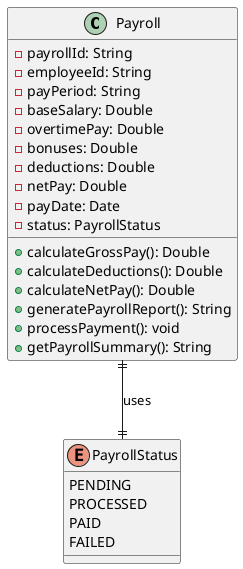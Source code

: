 @startuml Payroll Class

class Payroll {
    - payrollId: String
    - employeeId: String
    - payPeriod: String
    - baseSalary: Double
    - overtimePay: Double
    - bonuses: Double
    - deductions: Double
    - netPay: Double
    - payDate: Date
    - status: PayrollStatus
    + calculateGrossPay(): Double
    + calculateDeductions(): Double
    + calculateNetPay(): Double
    + generatePayrollReport(): String
    + processPayment(): void
    + getPayrollSummary(): String
}

enum PayrollStatus {
    PENDING
    PROCESSED
    PAID
    FAILED
}

Payroll ||--|| PayrollStatus : uses

@enduml